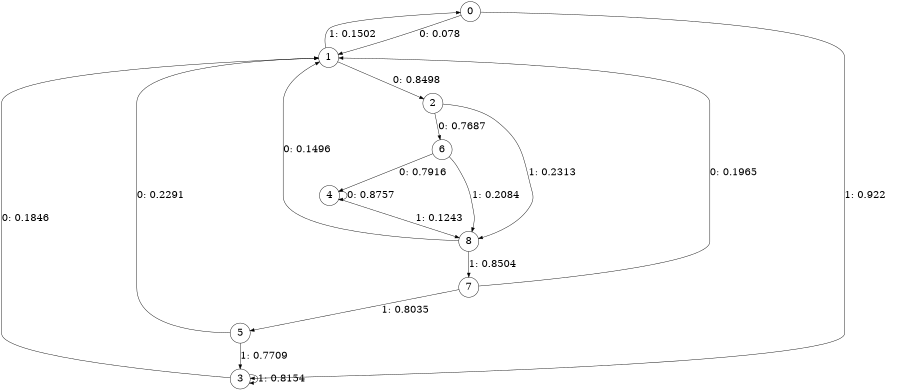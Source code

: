 digraph "ch2faceL5" {
size = "6,8.5";
ratio = "fill";
node [shape = circle];
node [fontsize = 24];
edge [fontsize = 24];
0 -> 1 [label = "0: 0.078    "];
0 -> 3 [label = "1: 0.922    "];
1 -> 2 [label = "0: 0.8498   "];
1 -> 0 [label = "1: 0.1502   "];
2 -> 6 [label = "0: 0.7687   "];
2 -> 8 [label = "1: 0.2313   "];
3 -> 1 [label = "0: 0.1846   "];
3 -> 3 [label = "1: 0.8154   "];
4 -> 4 [label = "0: 0.8757   "];
4 -> 8 [label = "1: 0.1243   "];
5 -> 1 [label = "0: 0.2291   "];
5 -> 3 [label = "1: 0.7709   "];
6 -> 4 [label = "0: 0.7916   "];
6 -> 8 [label = "1: 0.2084   "];
7 -> 1 [label = "0: 0.1965   "];
7 -> 5 [label = "1: 0.8035   "];
8 -> 1 [label = "0: 0.1496   "];
8 -> 7 [label = "1: 0.8504   "];
}
